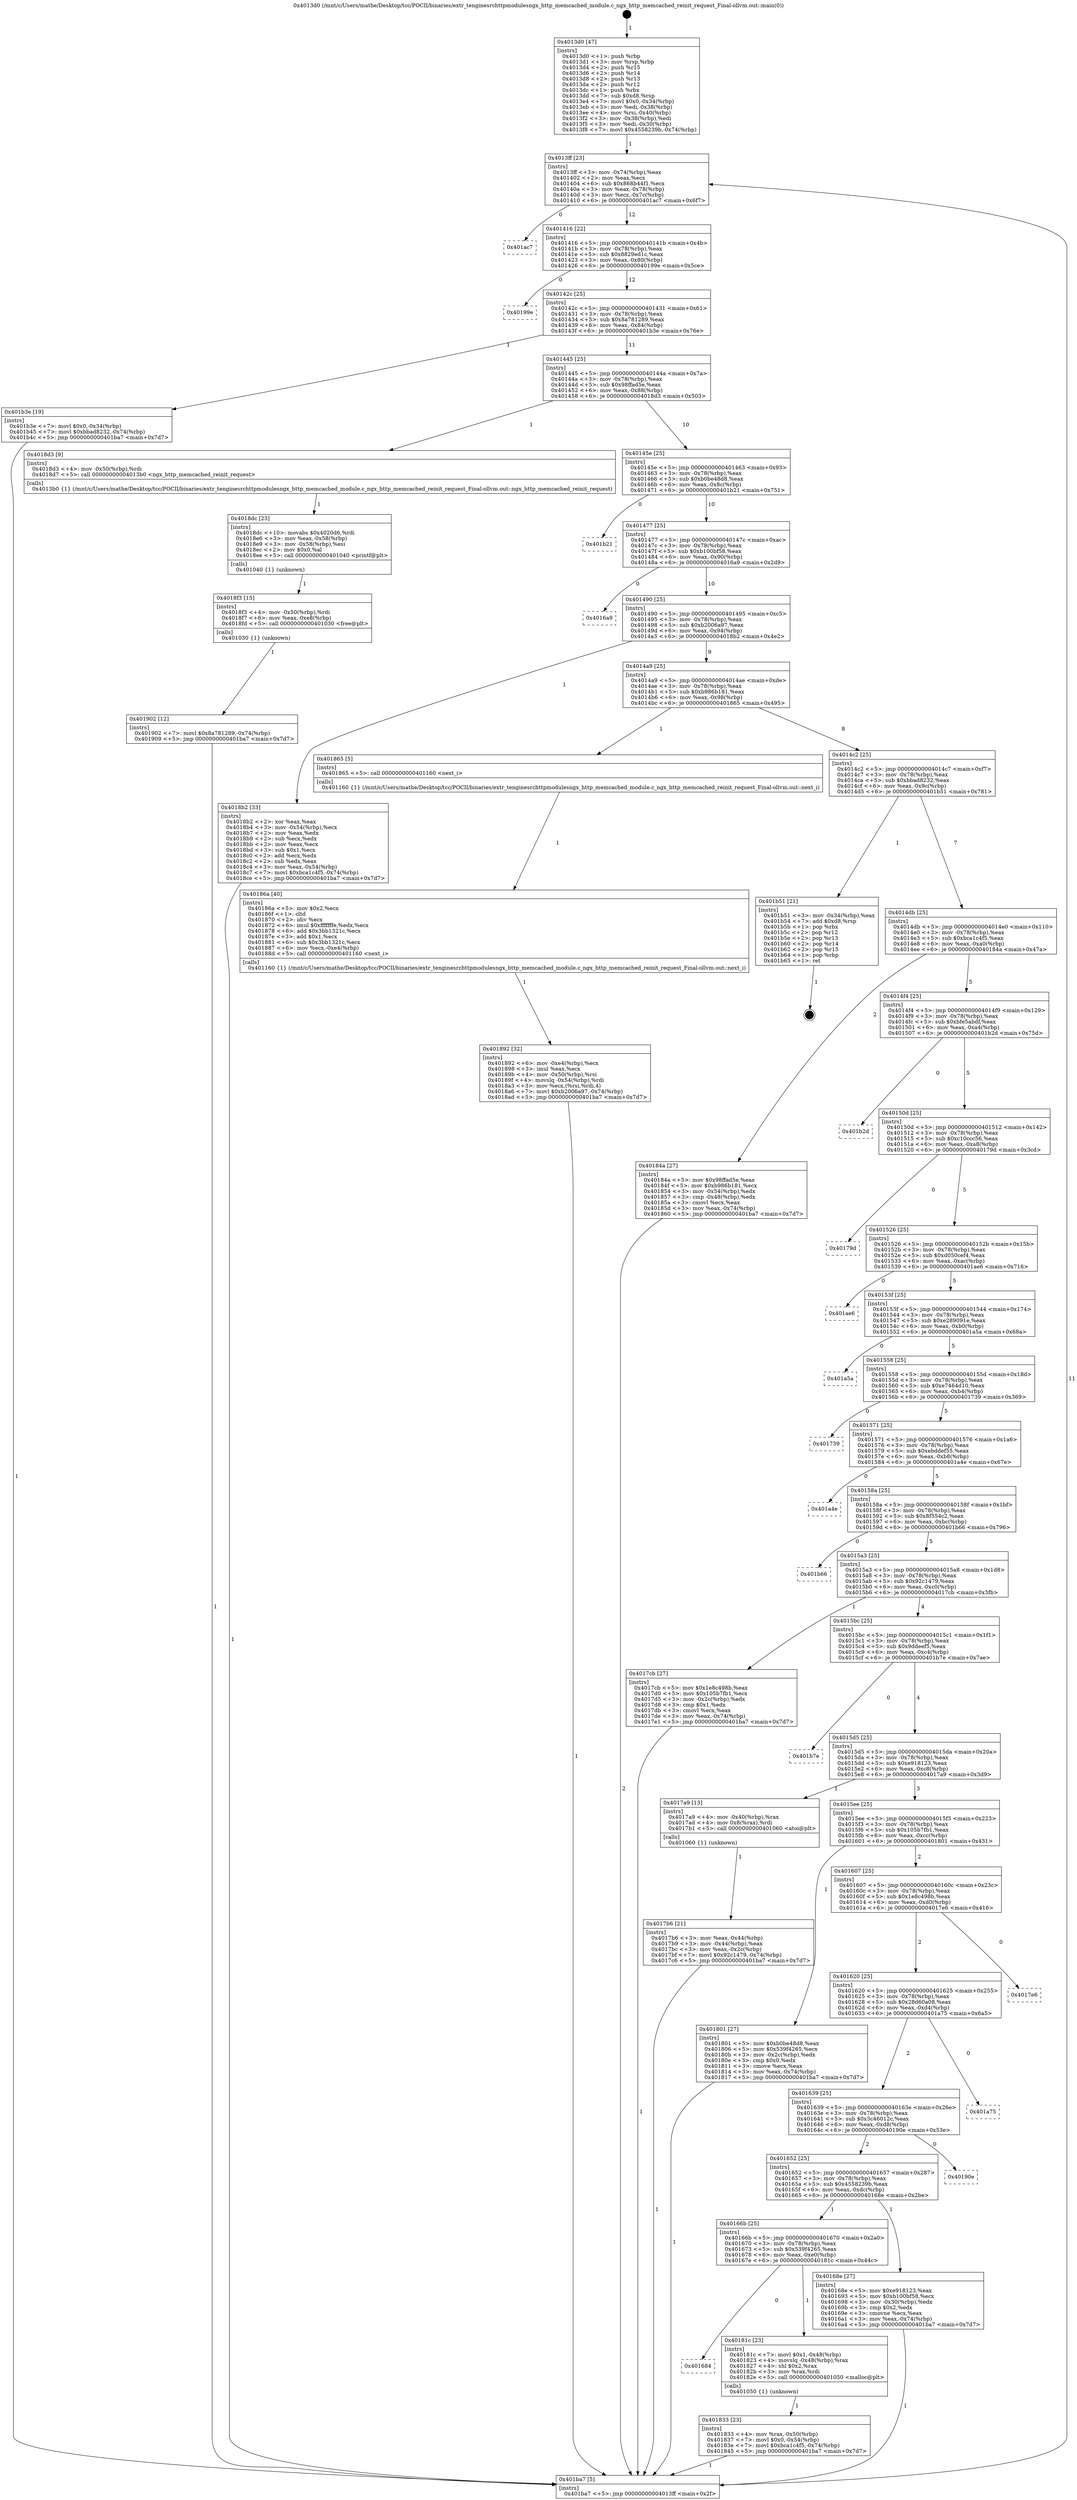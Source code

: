 digraph "0x4013d0" {
  label = "0x4013d0 (/mnt/c/Users/mathe/Desktop/tcc/POCII/binaries/extr_tenginesrchttpmodulesngx_http_memcached_module.c_ngx_http_memcached_reinit_request_Final-ollvm.out::main(0))"
  labelloc = "t"
  node[shape=record]

  Entry [label="",width=0.3,height=0.3,shape=circle,fillcolor=black,style=filled]
  "0x4013ff" [label="{
     0x4013ff [23]\l
     | [instrs]\l
     &nbsp;&nbsp;0x4013ff \<+3\>: mov -0x74(%rbp),%eax\l
     &nbsp;&nbsp;0x401402 \<+2\>: mov %eax,%ecx\l
     &nbsp;&nbsp;0x401404 \<+6\>: sub $0x868b44f1,%ecx\l
     &nbsp;&nbsp;0x40140a \<+3\>: mov %eax,-0x78(%rbp)\l
     &nbsp;&nbsp;0x40140d \<+3\>: mov %ecx,-0x7c(%rbp)\l
     &nbsp;&nbsp;0x401410 \<+6\>: je 0000000000401ac7 \<main+0x6f7\>\l
  }"]
  "0x401ac7" [label="{
     0x401ac7\l
  }", style=dashed]
  "0x401416" [label="{
     0x401416 [22]\l
     | [instrs]\l
     &nbsp;&nbsp;0x401416 \<+5\>: jmp 000000000040141b \<main+0x4b\>\l
     &nbsp;&nbsp;0x40141b \<+3\>: mov -0x78(%rbp),%eax\l
     &nbsp;&nbsp;0x40141e \<+5\>: sub $0x8829ed1c,%eax\l
     &nbsp;&nbsp;0x401423 \<+3\>: mov %eax,-0x80(%rbp)\l
     &nbsp;&nbsp;0x401426 \<+6\>: je 000000000040199e \<main+0x5ce\>\l
  }"]
  Exit [label="",width=0.3,height=0.3,shape=circle,fillcolor=black,style=filled,peripheries=2]
  "0x40199e" [label="{
     0x40199e\l
  }", style=dashed]
  "0x40142c" [label="{
     0x40142c [25]\l
     | [instrs]\l
     &nbsp;&nbsp;0x40142c \<+5\>: jmp 0000000000401431 \<main+0x61\>\l
     &nbsp;&nbsp;0x401431 \<+3\>: mov -0x78(%rbp),%eax\l
     &nbsp;&nbsp;0x401434 \<+5\>: sub $0x8a781289,%eax\l
     &nbsp;&nbsp;0x401439 \<+6\>: mov %eax,-0x84(%rbp)\l
     &nbsp;&nbsp;0x40143f \<+6\>: je 0000000000401b3e \<main+0x76e\>\l
  }"]
  "0x401902" [label="{
     0x401902 [12]\l
     | [instrs]\l
     &nbsp;&nbsp;0x401902 \<+7\>: movl $0x8a781289,-0x74(%rbp)\l
     &nbsp;&nbsp;0x401909 \<+5\>: jmp 0000000000401ba7 \<main+0x7d7\>\l
  }"]
  "0x401b3e" [label="{
     0x401b3e [19]\l
     | [instrs]\l
     &nbsp;&nbsp;0x401b3e \<+7\>: movl $0x0,-0x34(%rbp)\l
     &nbsp;&nbsp;0x401b45 \<+7\>: movl $0xbbad8232,-0x74(%rbp)\l
     &nbsp;&nbsp;0x401b4c \<+5\>: jmp 0000000000401ba7 \<main+0x7d7\>\l
  }"]
  "0x401445" [label="{
     0x401445 [25]\l
     | [instrs]\l
     &nbsp;&nbsp;0x401445 \<+5\>: jmp 000000000040144a \<main+0x7a\>\l
     &nbsp;&nbsp;0x40144a \<+3\>: mov -0x78(%rbp),%eax\l
     &nbsp;&nbsp;0x40144d \<+5\>: sub $0x98ffad5e,%eax\l
     &nbsp;&nbsp;0x401452 \<+6\>: mov %eax,-0x88(%rbp)\l
     &nbsp;&nbsp;0x401458 \<+6\>: je 00000000004018d3 \<main+0x503\>\l
  }"]
  "0x4018f3" [label="{
     0x4018f3 [15]\l
     | [instrs]\l
     &nbsp;&nbsp;0x4018f3 \<+4\>: mov -0x50(%rbp),%rdi\l
     &nbsp;&nbsp;0x4018f7 \<+6\>: mov %eax,-0xe8(%rbp)\l
     &nbsp;&nbsp;0x4018fd \<+5\>: call 0000000000401030 \<free@plt\>\l
     | [calls]\l
     &nbsp;&nbsp;0x401030 \{1\} (unknown)\l
  }"]
  "0x4018d3" [label="{
     0x4018d3 [9]\l
     | [instrs]\l
     &nbsp;&nbsp;0x4018d3 \<+4\>: mov -0x50(%rbp),%rdi\l
     &nbsp;&nbsp;0x4018d7 \<+5\>: call 00000000004013b0 \<ngx_http_memcached_reinit_request\>\l
     | [calls]\l
     &nbsp;&nbsp;0x4013b0 \{1\} (/mnt/c/Users/mathe/Desktop/tcc/POCII/binaries/extr_tenginesrchttpmodulesngx_http_memcached_module.c_ngx_http_memcached_reinit_request_Final-ollvm.out::ngx_http_memcached_reinit_request)\l
  }"]
  "0x40145e" [label="{
     0x40145e [25]\l
     | [instrs]\l
     &nbsp;&nbsp;0x40145e \<+5\>: jmp 0000000000401463 \<main+0x93\>\l
     &nbsp;&nbsp;0x401463 \<+3\>: mov -0x78(%rbp),%eax\l
     &nbsp;&nbsp;0x401466 \<+5\>: sub $0xb0be48d8,%eax\l
     &nbsp;&nbsp;0x40146b \<+6\>: mov %eax,-0x8c(%rbp)\l
     &nbsp;&nbsp;0x401471 \<+6\>: je 0000000000401b21 \<main+0x751\>\l
  }"]
  "0x4018dc" [label="{
     0x4018dc [23]\l
     | [instrs]\l
     &nbsp;&nbsp;0x4018dc \<+10\>: movabs $0x4020d6,%rdi\l
     &nbsp;&nbsp;0x4018e6 \<+3\>: mov %eax,-0x58(%rbp)\l
     &nbsp;&nbsp;0x4018e9 \<+3\>: mov -0x58(%rbp),%esi\l
     &nbsp;&nbsp;0x4018ec \<+2\>: mov $0x0,%al\l
     &nbsp;&nbsp;0x4018ee \<+5\>: call 0000000000401040 \<printf@plt\>\l
     | [calls]\l
     &nbsp;&nbsp;0x401040 \{1\} (unknown)\l
  }"]
  "0x401b21" [label="{
     0x401b21\l
  }", style=dashed]
  "0x401477" [label="{
     0x401477 [25]\l
     | [instrs]\l
     &nbsp;&nbsp;0x401477 \<+5\>: jmp 000000000040147c \<main+0xac\>\l
     &nbsp;&nbsp;0x40147c \<+3\>: mov -0x78(%rbp),%eax\l
     &nbsp;&nbsp;0x40147f \<+5\>: sub $0xb100bf58,%eax\l
     &nbsp;&nbsp;0x401484 \<+6\>: mov %eax,-0x90(%rbp)\l
     &nbsp;&nbsp;0x40148a \<+6\>: je 00000000004016a9 \<main+0x2d9\>\l
  }"]
  "0x401892" [label="{
     0x401892 [32]\l
     | [instrs]\l
     &nbsp;&nbsp;0x401892 \<+6\>: mov -0xe4(%rbp),%ecx\l
     &nbsp;&nbsp;0x401898 \<+3\>: imul %eax,%ecx\l
     &nbsp;&nbsp;0x40189b \<+4\>: mov -0x50(%rbp),%rsi\l
     &nbsp;&nbsp;0x40189f \<+4\>: movslq -0x54(%rbp),%rdi\l
     &nbsp;&nbsp;0x4018a3 \<+3\>: mov %ecx,(%rsi,%rdi,4)\l
     &nbsp;&nbsp;0x4018a6 \<+7\>: movl $0xb2006a97,-0x74(%rbp)\l
     &nbsp;&nbsp;0x4018ad \<+5\>: jmp 0000000000401ba7 \<main+0x7d7\>\l
  }"]
  "0x4016a9" [label="{
     0x4016a9\l
  }", style=dashed]
  "0x401490" [label="{
     0x401490 [25]\l
     | [instrs]\l
     &nbsp;&nbsp;0x401490 \<+5\>: jmp 0000000000401495 \<main+0xc5\>\l
     &nbsp;&nbsp;0x401495 \<+3\>: mov -0x78(%rbp),%eax\l
     &nbsp;&nbsp;0x401498 \<+5\>: sub $0xb2006a97,%eax\l
     &nbsp;&nbsp;0x40149d \<+6\>: mov %eax,-0x94(%rbp)\l
     &nbsp;&nbsp;0x4014a3 \<+6\>: je 00000000004018b2 \<main+0x4e2\>\l
  }"]
  "0x40186a" [label="{
     0x40186a [40]\l
     | [instrs]\l
     &nbsp;&nbsp;0x40186a \<+5\>: mov $0x2,%ecx\l
     &nbsp;&nbsp;0x40186f \<+1\>: cltd\l
     &nbsp;&nbsp;0x401870 \<+2\>: idiv %ecx\l
     &nbsp;&nbsp;0x401872 \<+6\>: imul $0xfffffffe,%edx,%ecx\l
     &nbsp;&nbsp;0x401878 \<+6\>: add $0x3bb1321c,%ecx\l
     &nbsp;&nbsp;0x40187e \<+3\>: add $0x1,%ecx\l
     &nbsp;&nbsp;0x401881 \<+6\>: sub $0x3bb1321c,%ecx\l
     &nbsp;&nbsp;0x401887 \<+6\>: mov %ecx,-0xe4(%rbp)\l
     &nbsp;&nbsp;0x40188d \<+5\>: call 0000000000401160 \<next_i\>\l
     | [calls]\l
     &nbsp;&nbsp;0x401160 \{1\} (/mnt/c/Users/mathe/Desktop/tcc/POCII/binaries/extr_tenginesrchttpmodulesngx_http_memcached_module.c_ngx_http_memcached_reinit_request_Final-ollvm.out::next_i)\l
  }"]
  "0x4018b2" [label="{
     0x4018b2 [33]\l
     | [instrs]\l
     &nbsp;&nbsp;0x4018b2 \<+2\>: xor %eax,%eax\l
     &nbsp;&nbsp;0x4018b4 \<+3\>: mov -0x54(%rbp),%ecx\l
     &nbsp;&nbsp;0x4018b7 \<+2\>: mov %eax,%edx\l
     &nbsp;&nbsp;0x4018b9 \<+2\>: sub %ecx,%edx\l
     &nbsp;&nbsp;0x4018bb \<+2\>: mov %eax,%ecx\l
     &nbsp;&nbsp;0x4018bd \<+3\>: sub $0x1,%ecx\l
     &nbsp;&nbsp;0x4018c0 \<+2\>: add %ecx,%edx\l
     &nbsp;&nbsp;0x4018c2 \<+2\>: sub %edx,%eax\l
     &nbsp;&nbsp;0x4018c4 \<+3\>: mov %eax,-0x54(%rbp)\l
     &nbsp;&nbsp;0x4018c7 \<+7\>: movl $0xbca1c4f5,-0x74(%rbp)\l
     &nbsp;&nbsp;0x4018ce \<+5\>: jmp 0000000000401ba7 \<main+0x7d7\>\l
  }"]
  "0x4014a9" [label="{
     0x4014a9 [25]\l
     | [instrs]\l
     &nbsp;&nbsp;0x4014a9 \<+5\>: jmp 00000000004014ae \<main+0xde\>\l
     &nbsp;&nbsp;0x4014ae \<+3\>: mov -0x78(%rbp),%eax\l
     &nbsp;&nbsp;0x4014b1 \<+5\>: sub $0xb986b181,%eax\l
     &nbsp;&nbsp;0x4014b6 \<+6\>: mov %eax,-0x98(%rbp)\l
     &nbsp;&nbsp;0x4014bc \<+6\>: je 0000000000401865 \<main+0x495\>\l
  }"]
  "0x401833" [label="{
     0x401833 [23]\l
     | [instrs]\l
     &nbsp;&nbsp;0x401833 \<+4\>: mov %rax,-0x50(%rbp)\l
     &nbsp;&nbsp;0x401837 \<+7\>: movl $0x0,-0x54(%rbp)\l
     &nbsp;&nbsp;0x40183e \<+7\>: movl $0xbca1c4f5,-0x74(%rbp)\l
     &nbsp;&nbsp;0x401845 \<+5\>: jmp 0000000000401ba7 \<main+0x7d7\>\l
  }"]
  "0x401865" [label="{
     0x401865 [5]\l
     | [instrs]\l
     &nbsp;&nbsp;0x401865 \<+5\>: call 0000000000401160 \<next_i\>\l
     | [calls]\l
     &nbsp;&nbsp;0x401160 \{1\} (/mnt/c/Users/mathe/Desktop/tcc/POCII/binaries/extr_tenginesrchttpmodulesngx_http_memcached_module.c_ngx_http_memcached_reinit_request_Final-ollvm.out::next_i)\l
  }"]
  "0x4014c2" [label="{
     0x4014c2 [25]\l
     | [instrs]\l
     &nbsp;&nbsp;0x4014c2 \<+5\>: jmp 00000000004014c7 \<main+0xf7\>\l
     &nbsp;&nbsp;0x4014c7 \<+3\>: mov -0x78(%rbp),%eax\l
     &nbsp;&nbsp;0x4014ca \<+5\>: sub $0xbbad8232,%eax\l
     &nbsp;&nbsp;0x4014cf \<+6\>: mov %eax,-0x9c(%rbp)\l
     &nbsp;&nbsp;0x4014d5 \<+6\>: je 0000000000401b51 \<main+0x781\>\l
  }"]
  "0x401684" [label="{
     0x401684\l
  }", style=dashed]
  "0x401b51" [label="{
     0x401b51 [21]\l
     | [instrs]\l
     &nbsp;&nbsp;0x401b51 \<+3\>: mov -0x34(%rbp),%eax\l
     &nbsp;&nbsp;0x401b54 \<+7\>: add $0xd8,%rsp\l
     &nbsp;&nbsp;0x401b5b \<+1\>: pop %rbx\l
     &nbsp;&nbsp;0x401b5c \<+2\>: pop %r12\l
     &nbsp;&nbsp;0x401b5e \<+2\>: pop %r13\l
     &nbsp;&nbsp;0x401b60 \<+2\>: pop %r14\l
     &nbsp;&nbsp;0x401b62 \<+2\>: pop %r15\l
     &nbsp;&nbsp;0x401b64 \<+1\>: pop %rbp\l
     &nbsp;&nbsp;0x401b65 \<+1\>: ret\l
  }"]
  "0x4014db" [label="{
     0x4014db [25]\l
     | [instrs]\l
     &nbsp;&nbsp;0x4014db \<+5\>: jmp 00000000004014e0 \<main+0x110\>\l
     &nbsp;&nbsp;0x4014e0 \<+3\>: mov -0x78(%rbp),%eax\l
     &nbsp;&nbsp;0x4014e3 \<+5\>: sub $0xbca1c4f5,%eax\l
     &nbsp;&nbsp;0x4014e8 \<+6\>: mov %eax,-0xa0(%rbp)\l
     &nbsp;&nbsp;0x4014ee \<+6\>: je 000000000040184a \<main+0x47a\>\l
  }"]
  "0x40181c" [label="{
     0x40181c [23]\l
     | [instrs]\l
     &nbsp;&nbsp;0x40181c \<+7\>: movl $0x1,-0x48(%rbp)\l
     &nbsp;&nbsp;0x401823 \<+4\>: movslq -0x48(%rbp),%rax\l
     &nbsp;&nbsp;0x401827 \<+4\>: shl $0x2,%rax\l
     &nbsp;&nbsp;0x40182b \<+3\>: mov %rax,%rdi\l
     &nbsp;&nbsp;0x40182e \<+5\>: call 0000000000401050 \<malloc@plt\>\l
     | [calls]\l
     &nbsp;&nbsp;0x401050 \{1\} (unknown)\l
  }"]
  "0x40184a" [label="{
     0x40184a [27]\l
     | [instrs]\l
     &nbsp;&nbsp;0x40184a \<+5\>: mov $0x98ffad5e,%eax\l
     &nbsp;&nbsp;0x40184f \<+5\>: mov $0xb986b181,%ecx\l
     &nbsp;&nbsp;0x401854 \<+3\>: mov -0x54(%rbp),%edx\l
     &nbsp;&nbsp;0x401857 \<+3\>: cmp -0x48(%rbp),%edx\l
     &nbsp;&nbsp;0x40185a \<+3\>: cmovl %ecx,%eax\l
     &nbsp;&nbsp;0x40185d \<+3\>: mov %eax,-0x74(%rbp)\l
     &nbsp;&nbsp;0x401860 \<+5\>: jmp 0000000000401ba7 \<main+0x7d7\>\l
  }"]
  "0x4014f4" [label="{
     0x4014f4 [25]\l
     | [instrs]\l
     &nbsp;&nbsp;0x4014f4 \<+5\>: jmp 00000000004014f9 \<main+0x129\>\l
     &nbsp;&nbsp;0x4014f9 \<+3\>: mov -0x78(%rbp),%eax\l
     &nbsp;&nbsp;0x4014fc \<+5\>: sub $0xbfe5abdf,%eax\l
     &nbsp;&nbsp;0x401501 \<+6\>: mov %eax,-0xa4(%rbp)\l
     &nbsp;&nbsp;0x401507 \<+6\>: je 0000000000401b2d \<main+0x75d\>\l
  }"]
  "0x4017b6" [label="{
     0x4017b6 [21]\l
     | [instrs]\l
     &nbsp;&nbsp;0x4017b6 \<+3\>: mov %eax,-0x44(%rbp)\l
     &nbsp;&nbsp;0x4017b9 \<+3\>: mov -0x44(%rbp),%eax\l
     &nbsp;&nbsp;0x4017bc \<+3\>: mov %eax,-0x2c(%rbp)\l
     &nbsp;&nbsp;0x4017bf \<+7\>: movl $0x92c1479,-0x74(%rbp)\l
     &nbsp;&nbsp;0x4017c6 \<+5\>: jmp 0000000000401ba7 \<main+0x7d7\>\l
  }"]
  "0x401b2d" [label="{
     0x401b2d\l
  }", style=dashed]
  "0x40150d" [label="{
     0x40150d [25]\l
     | [instrs]\l
     &nbsp;&nbsp;0x40150d \<+5\>: jmp 0000000000401512 \<main+0x142\>\l
     &nbsp;&nbsp;0x401512 \<+3\>: mov -0x78(%rbp),%eax\l
     &nbsp;&nbsp;0x401515 \<+5\>: sub $0xc10ccc56,%eax\l
     &nbsp;&nbsp;0x40151a \<+6\>: mov %eax,-0xa8(%rbp)\l
     &nbsp;&nbsp;0x401520 \<+6\>: je 000000000040179d \<main+0x3cd\>\l
  }"]
  "0x4013d0" [label="{
     0x4013d0 [47]\l
     | [instrs]\l
     &nbsp;&nbsp;0x4013d0 \<+1\>: push %rbp\l
     &nbsp;&nbsp;0x4013d1 \<+3\>: mov %rsp,%rbp\l
     &nbsp;&nbsp;0x4013d4 \<+2\>: push %r15\l
     &nbsp;&nbsp;0x4013d6 \<+2\>: push %r14\l
     &nbsp;&nbsp;0x4013d8 \<+2\>: push %r13\l
     &nbsp;&nbsp;0x4013da \<+2\>: push %r12\l
     &nbsp;&nbsp;0x4013dc \<+1\>: push %rbx\l
     &nbsp;&nbsp;0x4013dd \<+7\>: sub $0xd8,%rsp\l
     &nbsp;&nbsp;0x4013e4 \<+7\>: movl $0x0,-0x34(%rbp)\l
     &nbsp;&nbsp;0x4013eb \<+3\>: mov %edi,-0x38(%rbp)\l
     &nbsp;&nbsp;0x4013ee \<+4\>: mov %rsi,-0x40(%rbp)\l
     &nbsp;&nbsp;0x4013f2 \<+3\>: mov -0x38(%rbp),%edi\l
     &nbsp;&nbsp;0x4013f5 \<+3\>: mov %edi,-0x30(%rbp)\l
     &nbsp;&nbsp;0x4013f8 \<+7\>: movl $0x4558239b,-0x74(%rbp)\l
  }"]
  "0x40179d" [label="{
     0x40179d\l
  }", style=dashed]
  "0x401526" [label="{
     0x401526 [25]\l
     | [instrs]\l
     &nbsp;&nbsp;0x401526 \<+5\>: jmp 000000000040152b \<main+0x15b\>\l
     &nbsp;&nbsp;0x40152b \<+3\>: mov -0x78(%rbp),%eax\l
     &nbsp;&nbsp;0x40152e \<+5\>: sub $0xd050cef4,%eax\l
     &nbsp;&nbsp;0x401533 \<+6\>: mov %eax,-0xac(%rbp)\l
     &nbsp;&nbsp;0x401539 \<+6\>: je 0000000000401ae6 \<main+0x716\>\l
  }"]
  "0x401ba7" [label="{
     0x401ba7 [5]\l
     | [instrs]\l
     &nbsp;&nbsp;0x401ba7 \<+5\>: jmp 00000000004013ff \<main+0x2f\>\l
  }"]
  "0x401ae6" [label="{
     0x401ae6\l
  }", style=dashed]
  "0x40153f" [label="{
     0x40153f [25]\l
     | [instrs]\l
     &nbsp;&nbsp;0x40153f \<+5\>: jmp 0000000000401544 \<main+0x174\>\l
     &nbsp;&nbsp;0x401544 \<+3\>: mov -0x78(%rbp),%eax\l
     &nbsp;&nbsp;0x401547 \<+5\>: sub $0xe289091e,%eax\l
     &nbsp;&nbsp;0x40154c \<+6\>: mov %eax,-0xb0(%rbp)\l
     &nbsp;&nbsp;0x401552 \<+6\>: je 0000000000401a5a \<main+0x68a\>\l
  }"]
  "0x40166b" [label="{
     0x40166b [25]\l
     | [instrs]\l
     &nbsp;&nbsp;0x40166b \<+5\>: jmp 0000000000401670 \<main+0x2a0\>\l
     &nbsp;&nbsp;0x401670 \<+3\>: mov -0x78(%rbp),%eax\l
     &nbsp;&nbsp;0x401673 \<+5\>: sub $0x539f4265,%eax\l
     &nbsp;&nbsp;0x401678 \<+6\>: mov %eax,-0xe0(%rbp)\l
     &nbsp;&nbsp;0x40167e \<+6\>: je 000000000040181c \<main+0x44c\>\l
  }"]
  "0x401a5a" [label="{
     0x401a5a\l
  }", style=dashed]
  "0x401558" [label="{
     0x401558 [25]\l
     | [instrs]\l
     &nbsp;&nbsp;0x401558 \<+5\>: jmp 000000000040155d \<main+0x18d\>\l
     &nbsp;&nbsp;0x40155d \<+3\>: mov -0x78(%rbp),%eax\l
     &nbsp;&nbsp;0x401560 \<+5\>: sub $0xe7464d10,%eax\l
     &nbsp;&nbsp;0x401565 \<+6\>: mov %eax,-0xb4(%rbp)\l
     &nbsp;&nbsp;0x40156b \<+6\>: je 0000000000401739 \<main+0x369\>\l
  }"]
  "0x40168e" [label="{
     0x40168e [27]\l
     | [instrs]\l
     &nbsp;&nbsp;0x40168e \<+5\>: mov $0xe918123,%eax\l
     &nbsp;&nbsp;0x401693 \<+5\>: mov $0xb100bf58,%ecx\l
     &nbsp;&nbsp;0x401698 \<+3\>: mov -0x30(%rbp),%edx\l
     &nbsp;&nbsp;0x40169b \<+3\>: cmp $0x2,%edx\l
     &nbsp;&nbsp;0x40169e \<+3\>: cmovne %ecx,%eax\l
     &nbsp;&nbsp;0x4016a1 \<+3\>: mov %eax,-0x74(%rbp)\l
     &nbsp;&nbsp;0x4016a4 \<+5\>: jmp 0000000000401ba7 \<main+0x7d7\>\l
  }"]
  "0x401739" [label="{
     0x401739\l
  }", style=dashed]
  "0x401571" [label="{
     0x401571 [25]\l
     | [instrs]\l
     &nbsp;&nbsp;0x401571 \<+5\>: jmp 0000000000401576 \<main+0x1a6\>\l
     &nbsp;&nbsp;0x401576 \<+3\>: mov -0x78(%rbp),%eax\l
     &nbsp;&nbsp;0x401579 \<+5\>: sub $0xebddef55,%eax\l
     &nbsp;&nbsp;0x40157e \<+6\>: mov %eax,-0xb8(%rbp)\l
     &nbsp;&nbsp;0x401584 \<+6\>: je 0000000000401a4e \<main+0x67e\>\l
  }"]
  "0x401652" [label="{
     0x401652 [25]\l
     | [instrs]\l
     &nbsp;&nbsp;0x401652 \<+5\>: jmp 0000000000401657 \<main+0x287\>\l
     &nbsp;&nbsp;0x401657 \<+3\>: mov -0x78(%rbp),%eax\l
     &nbsp;&nbsp;0x40165a \<+5\>: sub $0x4558239b,%eax\l
     &nbsp;&nbsp;0x40165f \<+6\>: mov %eax,-0xdc(%rbp)\l
     &nbsp;&nbsp;0x401665 \<+6\>: je 000000000040168e \<main+0x2be\>\l
  }"]
  "0x401a4e" [label="{
     0x401a4e\l
  }", style=dashed]
  "0x40158a" [label="{
     0x40158a [25]\l
     | [instrs]\l
     &nbsp;&nbsp;0x40158a \<+5\>: jmp 000000000040158f \<main+0x1bf\>\l
     &nbsp;&nbsp;0x40158f \<+3\>: mov -0x78(%rbp),%eax\l
     &nbsp;&nbsp;0x401592 \<+5\>: sub $0x8f554c2,%eax\l
     &nbsp;&nbsp;0x401597 \<+6\>: mov %eax,-0xbc(%rbp)\l
     &nbsp;&nbsp;0x40159d \<+6\>: je 0000000000401b66 \<main+0x796\>\l
  }"]
  "0x40190e" [label="{
     0x40190e\l
  }", style=dashed]
  "0x401b66" [label="{
     0x401b66\l
  }", style=dashed]
  "0x4015a3" [label="{
     0x4015a3 [25]\l
     | [instrs]\l
     &nbsp;&nbsp;0x4015a3 \<+5\>: jmp 00000000004015a8 \<main+0x1d8\>\l
     &nbsp;&nbsp;0x4015a8 \<+3\>: mov -0x78(%rbp),%eax\l
     &nbsp;&nbsp;0x4015ab \<+5\>: sub $0x92c1479,%eax\l
     &nbsp;&nbsp;0x4015b0 \<+6\>: mov %eax,-0xc0(%rbp)\l
     &nbsp;&nbsp;0x4015b6 \<+6\>: je 00000000004017cb \<main+0x3fb\>\l
  }"]
  "0x401639" [label="{
     0x401639 [25]\l
     | [instrs]\l
     &nbsp;&nbsp;0x401639 \<+5\>: jmp 000000000040163e \<main+0x26e\>\l
     &nbsp;&nbsp;0x40163e \<+3\>: mov -0x78(%rbp),%eax\l
     &nbsp;&nbsp;0x401641 \<+5\>: sub $0x3c46012c,%eax\l
     &nbsp;&nbsp;0x401646 \<+6\>: mov %eax,-0xd8(%rbp)\l
     &nbsp;&nbsp;0x40164c \<+6\>: je 000000000040190e \<main+0x53e\>\l
  }"]
  "0x4017cb" [label="{
     0x4017cb [27]\l
     | [instrs]\l
     &nbsp;&nbsp;0x4017cb \<+5\>: mov $0x1e8c498b,%eax\l
     &nbsp;&nbsp;0x4017d0 \<+5\>: mov $0x105b7fb1,%ecx\l
     &nbsp;&nbsp;0x4017d5 \<+3\>: mov -0x2c(%rbp),%edx\l
     &nbsp;&nbsp;0x4017d8 \<+3\>: cmp $0x1,%edx\l
     &nbsp;&nbsp;0x4017db \<+3\>: cmovl %ecx,%eax\l
     &nbsp;&nbsp;0x4017de \<+3\>: mov %eax,-0x74(%rbp)\l
     &nbsp;&nbsp;0x4017e1 \<+5\>: jmp 0000000000401ba7 \<main+0x7d7\>\l
  }"]
  "0x4015bc" [label="{
     0x4015bc [25]\l
     | [instrs]\l
     &nbsp;&nbsp;0x4015bc \<+5\>: jmp 00000000004015c1 \<main+0x1f1\>\l
     &nbsp;&nbsp;0x4015c1 \<+3\>: mov -0x78(%rbp),%eax\l
     &nbsp;&nbsp;0x4015c4 \<+5\>: sub $0x9ddeef5,%eax\l
     &nbsp;&nbsp;0x4015c9 \<+6\>: mov %eax,-0xc4(%rbp)\l
     &nbsp;&nbsp;0x4015cf \<+6\>: je 0000000000401b7e \<main+0x7ae\>\l
  }"]
  "0x401a75" [label="{
     0x401a75\l
  }", style=dashed]
  "0x401b7e" [label="{
     0x401b7e\l
  }", style=dashed]
  "0x4015d5" [label="{
     0x4015d5 [25]\l
     | [instrs]\l
     &nbsp;&nbsp;0x4015d5 \<+5\>: jmp 00000000004015da \<main+0x20a\>\l
     &nbsp;&nbsp;0x4015da \<+3\>: mov -0x78(%rbp),%eax\l
     &nbsp;&nbsp;0x4015dd \<+5\>: sub $0xe918123,%eax\l
     &nbsp;&nbsp;0x4015e2 \<+6\>: mov %eax,-0xc8(%rbp)\l
     &nbsp;&nbsp;0x4015e8 \<+6\>: je 00000000004017a9 \<main+0x3d9\>\l
  }"]
  "0x401620" [label="{
     0x401620 [25]\l
     | [instrs]\l
     &nbsp;&nbsp;0x401620 \<+5\>: jmp 0000000000401625 \<main+0x255\>\l
     &nbsp;&nbsp;0x401625 \<+3\>: mov -0x78(%rbp),%eax\l
     &nbsp;&nbsp;0x401628 \<+5\>: sub $0x28d60a08,%eax\l
     &nbsp;&nbsp;0x40162d \<+6\>: mov %eax,-0xd4(%rbp)\l
     &nbsp;&nbsp;0x401633 \<+6\>: je 0000000000401a75 \<main+0x6a5\>\l
  }"]
  "0x4017a9" [label="{
     0x4017a9 [13]\l
     | [instrs]\l
     &nbsp;&nbsp;0x4017a9 \<+4\>: mov -0x40(%rbp),%rax\l
     &nbsp;&nbsp;0x4017ad \<+4\>: mov 0x8(%rax),%rdi\l
     &nbsp;&nbsp;0x4017b1 \<+5\>: call 0000000000401060 \<atoi@plt\>\l
     | [calls]\l
     &nbsp;&nbsp;0x401060 \{1\} (unknown)\l
  }"]
  "0x4015ee" [label="{
     0x4015ee [25]\l
     | [instrs]\l
     &nbsp;&nbsp;0x4015ee \<+5\>: jmp 00000000004015f3 \<main+0x223\>\l
     &nbsp;&nbsp;0x4015f3 \<+3\>: mov -0x78(%rbp),%eax\l
     &nbsp;&nbsp;0x4015f6 \<+5\>: sub $0x105b7fb1,%eax\l
     &nbsp;&nbsp;0x4015fb \<+6\>: mov %eax,-0xcc(%rbp)\l
     &nbsp;&nbsp;0x401601 \<+6\>: je 0000000000401801 \<main+0x431\>\l
  }"]
  "0x4017e6" [label="{
     0x4017e6\l
  }", style=dashed]
  "0x401801" [label="{
     0x401801 [27]\l
     | [instrs]\l
     &nbsp;&nbsp;0x401801 \<+5\>: mov $0xb0be48d8,%eax\l
     &nbsp;&nbsp;0x401806 \<+5\>: mov $0x539f4265,%ecx\l
     &nbsp;&nbsp;0x40180b \<+3\>: mov -0x2c(%rbp),%edx\l
     &nbsp;&nbsp;0x40180e \<+3\>: cmp $0x0,%edx\l
     &nbsp;&nbsp;0x401811 \<+3\>: cmove %ecx,%eax\l
     &nbsp;&nbsp;0x401814 \<+3\>: mov %eax,-0x74(%rbp)\l
     &nbsp;&nbsp;0x401817 \<+5\>: jmp 0000000000401ba7 \<main+0x7d7\>\l
  }"]
  "0x401607" [label="{
     0x401607 [25]\l
     | [instrs]\l
     &nbsp;&nbsp;0x401607 \<+5\>: jmp 000000000040160c \<main+0x23c\>\l
     &nbsp;&nbsp;0x40160c \<+3\>: mov -0x78(%rbp),%eax\l
     &nbsp;&nbsp;0x40160f \<+5\>: sub $0x1e8c498b,%eax\l
     &nbsp;&nbsp;0x401614 \<+6\>: mov %eax,-0xd0(%rbp)\l
     &nbsp;&nbsp;0x40161a \<+6\>: je 00000000004017e6 \<main+0x416\>\l
  }"]
  Entry -> "0x4013d0" [label=" 1"]
  "0x4013ff" -> "0x401ac7" [label=" 0"]
  "0x4013ff" -> "0x401416" [label=" 12"]
  "0x401b51" -> Exit [label=" 1"]
  "0x401416" -> "0x40199e" [label=" 0"]
  "0x401416" -> "0x40142c" [label=" 12"]
  "0x401b3e" -> "0x401ba7" [label=" 1"]
  "0x40142c" -> "0x401b3e" [label=" 1"]
  "0x40142c" -> "0x401445" [label=" 11"]
  "0x401902" -> "0x401ba7" [label=" 1"]
  "0x401445" -> "0x4018d3" [label=" 1"]
  "0x401445" -> "0x40145e" [label=" 10"]
  "0x4018f3" -> "0x401902" [label=" 1"]
  "0x40145e" -> "0x401b21" [label=" 0"]
  "0x40145e" -> "0x401477" [label=" 10"]
  "0x4018dc" -> "0x4018f3" [label=" 1"]
  "0x401477" -> "0x4016a9" [label=" 0"]
  "0x401477" -> "0x401490" [label=" 10"]
  "0x4018d3" -> "0x4018dc" [label=" 1"]
  "0x401490" -> "0x4018b2" [label=" 1"]
  "0x401490" -> "0x4014a9" [label=" 9"]
  "0x4018b2" -> "0x401ba7" [label=" 1"]
  "0x4014a9" -> "0x401865" [label=" 1"]
  "0x4014a9" -> "0x4014c2" [label=" 8"]
  "0x401892" -> "0x401ba7" [label=" 1"]
  "0x4014c2" -> "0x401b51" [label=" 1"]
  "0x4014c2" -> "0x4014db" [label=" 7"]
  "0x40186a" -> "0x401892" [label=" 1"]
  "0x4014db" -> "0x40184a" [label=" 2"]
  "0x4014db" -> "0x4014f4" [label=" 5"]
  "0x401865" -> "0x40186a" [label=" 1"]
  "0x4014f4" -> "0x401b2d" [label=" 0"]
  "0x4014f4" -> "0x40150d" [label=" 5"]
  "0x401833" -> "0x401ba7" [label=" 1"]
  "0x40150d" -> "0x40179d" [label=" 0"]
  "0x40150d" -> "0x401526" [label=" 5"]
  "0x40181c" -> "0x401833" [label=" 1"]
  "0x401526" -> "0x401ae6" [label=" 0"]
  "0x401526" -> "0x40153f" [label=" 5"]
  "0x40166b" -> "0x401684" [label=" 0"]
  "0x40153f" -> "0x401a5a" [label=" 0"]
  "0x40153f" -> "0x401558" [label=" 5"]
  "0x40166b" -> "0x40181c" [label=" 1"]
  "0x401558" -> "0x401739" [label=" 0"]
  "0x401558" -> "0x401571" [label=" 5"]
  "0x40184a" -> "0x401ba7" [label=" 2"]
  "0x401571" -> "0x401a4e" [label=" 0"]
  "0x401571" -> "0x40158a" [label=" 5"]
  "0x4017cb" -> "0x401ba7" [label=" 1"]
  "0x40158a" -> "0x401b66" [label=" 0"]
  "0x40158a" -> "0x4015a3" [label=" 5"]
  "0x4017b6" -> "0x401ba7" [label=" 1"]
  "0x4015a3" -> "0x4017cb" [label=" 1"]
  "0x4015a3" -> "0x4015bc" [label=" 4"]
  "0x401ba7" -> "0x4013ff" [label=" 11"]
  "0x4015bc" -> "0x401b7e" [label=" 0"]
  "0x4015bc" -> "0x4015d5" [label=" 4"]
  "0x4013d0" -> "0x4013ff" [label=" 1"]
  "0x4015d5" -> "0x4017a9" [label=" 1"]
  "0x4015d5" -> "0x4015ee" [label=" 3"]
  "0x401652" -> "0x40166b" [label=" 1"]
  "0x4015ee" -> "0x401801" [label=" 1"]
  "0x4015ee" -> "0x401607" [label=" 2"]
  "0x401652" -> "0x40168e" [label=" 1"]
  "0x401607" -> "0x4017e6" [label=" 0"]
  "0x401607" -> "0x401620" [label=" 2"]
  "0x40168e" -> "0x401ba7" [label=" 1"]
  "0x401620" -> "0x401a75" [label=" 0"]
  "0x401620" -> "0x401639" [label=" 2"]
  "0x4017a9" -> "0x4017b6" [label=" 1"]
  "0x401639" -> "0x40190e" [label=" 0"]
  "0x401639" -> "0x401652" [label=" 2"]
  "0x401801" -> "0x401ba7" [label=" 1"]
}
